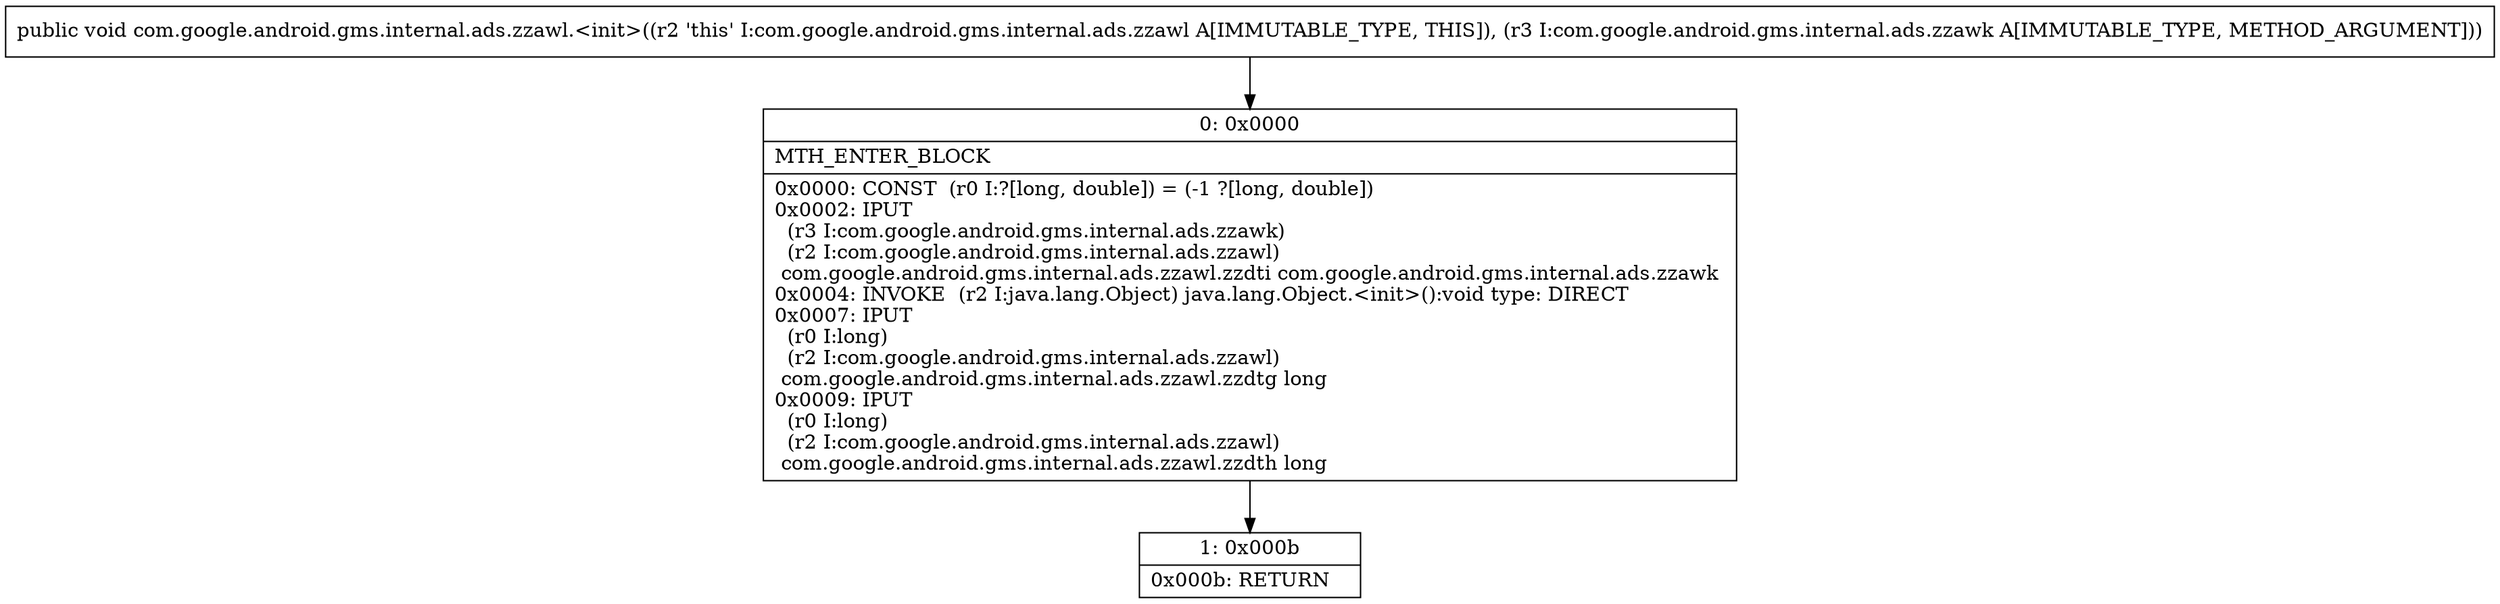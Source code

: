 digraph "CFG forcom.google.android.gms.internal.ads.zzawl.\<init\>(Lcom\/google\/android\/gms\/internal\/ads\/zzawk;)V" {
Node_0 [shape=record,label="{0\:\ 0x0000|MTH_ENTER_BLOCK\l|0x0000: CONST  (r0 I:?[long, double]) = (\-1 ?[long, double]) \l0x0002: IPUT  \l  (r3 I:com.google.android.gms.internal.ads.zzawk)\l  (r2 I:com.google.android.gms.internal.ads.zzawl)\l com.google.android.gms.internal.ads.zzawl.zzdti com.google.android.gms.internal.ads.zzawk \l0x0004: INVOKE  (r2 I:java.lang.Object) java.lang.Object.\<init\>():void type: DIRECT \l0x0007: IPUT  \l  (r0 I:long)\l  (r2 I:com.google.android.gms.internal.ads.zzawl)\l com.google.android.gms.internal.ads.zzawl.zzdtg long \l0x0009: IPUT  \l  (r0 I:long)\l  (r2 I:com.google.android.gms.internal.ads.zzawl)\l com.google.android.gms.internal.ads.zzawl.zzdth long \l}"];
Node_1 [shape=record,label="{1\:\ 0x000b|0x000b: RETURN   \l}"];
MethodNode[shape=record,label="{public void com.google.android.gms.internal.ads.zzawl.\<init\>((r2 'this' I:com.google.android.gms.internal.ads.zzawl A[IMMUTABLE_TYPE, THIS]), (r3 I:com.google.android.gms.internal.ads.zzawk A[IMMUTABLE_TYPE, METHOD_ARGUMENT])) }"];
MethodNode -> Node_0;
Node_0 -> Node_1;
}

